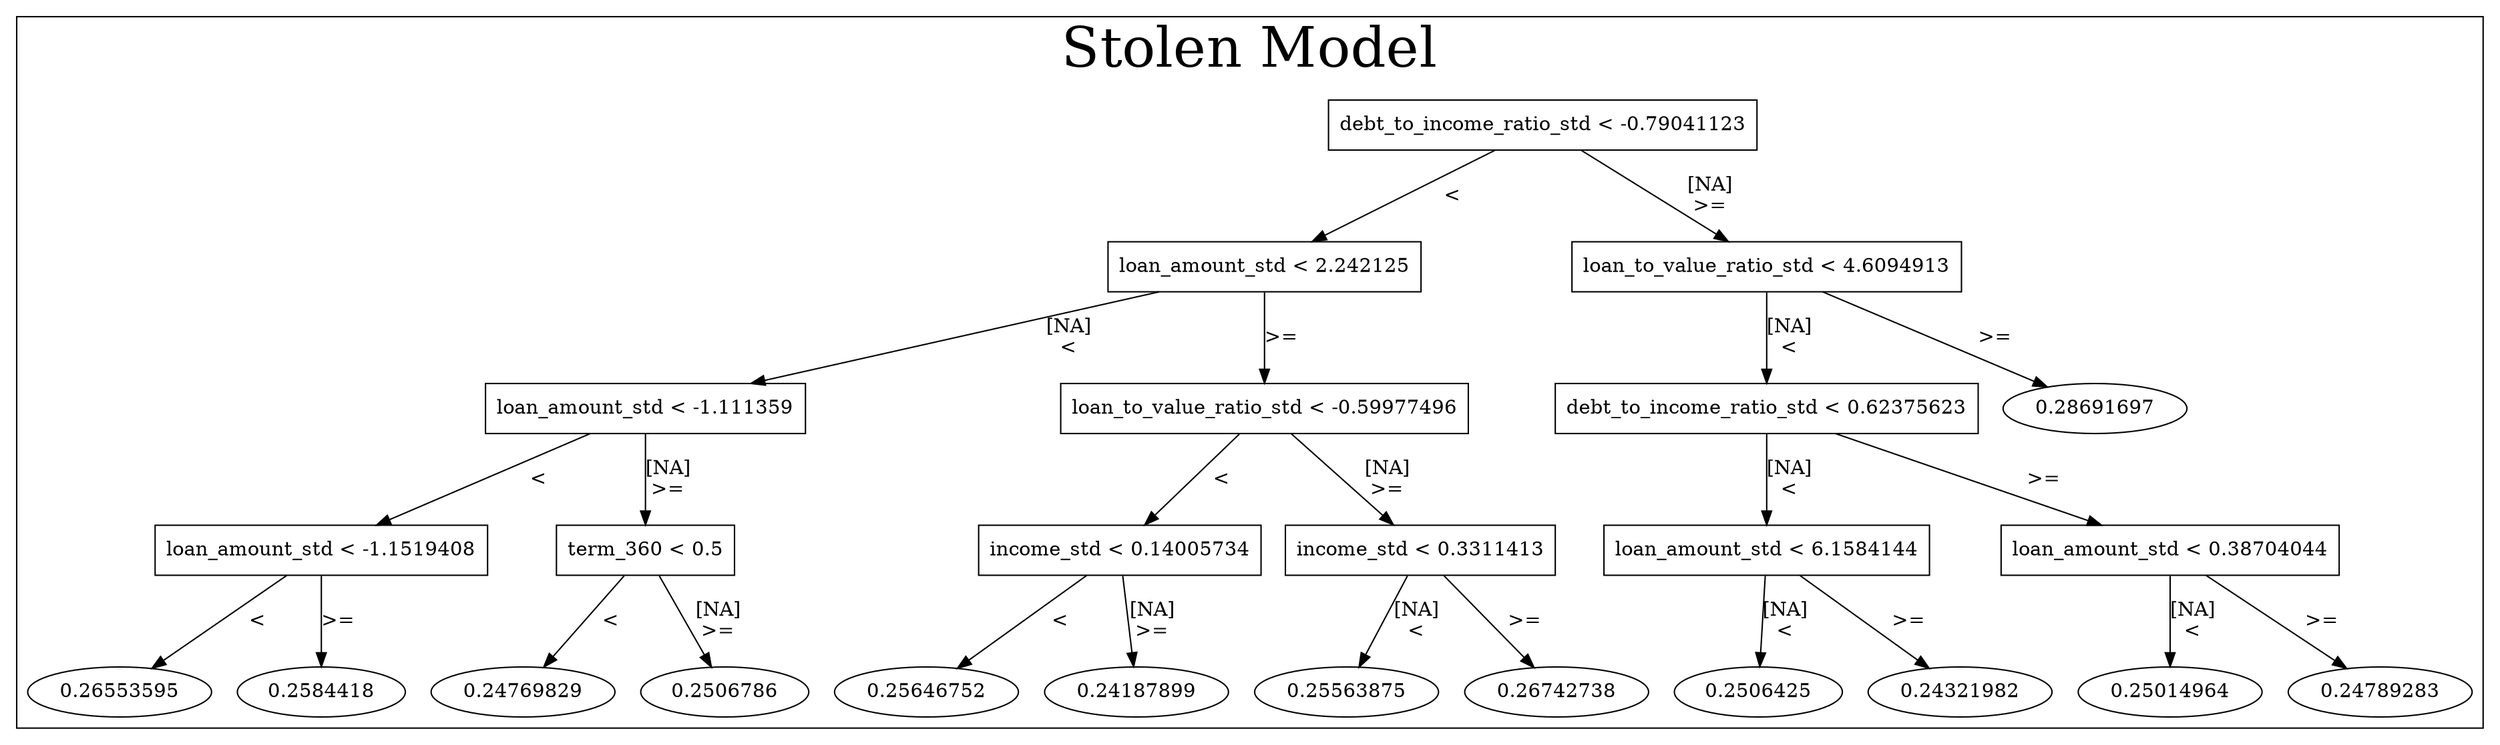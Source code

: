 /*
Generated by:
    http://https://github.com/h2oai/h2o-3/tree/master/h2o-genmodel/src/main/java/hex/genmodel/tools/PrintMojo.java
*/

/*
On a mac:

$ brew install graphviz
$ dot -Tpng file.gv -o file.png
$ open file.png
*/

digraph G {

subgraph cluster_0 {
/* Nodes */

/* Level 0 */
{
"SG_0_Node_0" [shape=box, fontsize=14, label="debt_to_income_ratio_std < -0.79041123"]
}

/* Level 1 */
{
"SG_0_Node_1" [shape=box, fontsize=14, label="loan_amount_std < 2.242125"]
"SG_0_Node_2" [shape=box, fontsize=14, label="loan_to_value_ratio_std < 4.6094913"]
}

/* Level 2 */
{
"SG_0_Node_3" [shape=box, fontsize=14, label="loan_amount_std < -1.111359"]
"SG_0_Node_4" [shape=box, fontsize=14, label="loan_to_value_ratio_std < -0.59977496"]
"SG_0_Node_5" [shape=box, fontsize=14, label="debt_to_income_ratio_std < 0.62375623"]
"SG_0_Node_24" [fontsize=14, label="0.28691697"]
}

/* Level 3 */
{
"SG_0_Node_6" [shape=box, fontsize=14, label="loan_amount_std < -1.1519408"]
"SG_0_Node_7" [shape=box, fontsize=14, label="term_360 < 0.5"]
"SG_0_Node_8" [shape=box, fontsize=14, label="income_std < 0.14005734"]
"SG_0_Node_9" [shape=box, fontsize=14, label="income_std < 0.3311413"]
"SG_0_Node_10" [shape=box, fontsize=14, label="loan_amount_std < 6.1584144"]
"SG_0_Node_11" [shape=box, fontsize=14, label="loan_amount_std < 0.38704044"]
}

/* Level 4 */
{
"SG_0_Node_25" [fontsize=14, label="0.26553595"]
"SG_0_Node_26" [fontsize=14, label="0.2584418"]
"SG_0_Node_27" [fontsize=14, label="0.24769829"]
"SG_0_Node_28" [fontsize=14, label="0.2506786"]
"SG_0_Node_29" [fontsize=14, label="0.25646752"]
"SG_0_Node_30" [fontsize=14, label="0.24187899"]
"SG_0_Node_31" [fontsize=14, label="0.25563875"]
"SG_0_Node_32" [fontsize=14, label="0.26742738"]
"SG_0_Node_33" [fontsize=14, label="0.2506425"]
"SG_0_Node_34" [fontsize=14, label="0.24321982"]
"SG_0_Node_35" [fontsize=14, label="0.25014964"]
"SG_0_Node_36" [fontsize=14, label="0.24789283"]
}

/* Edges */
"SG_0_Node_0" -> "SG_0_Node_1" [fontsize=14, label="<
"]
"SG_0_Node_0" -> "SG_0_Node_2" [fontsize=14, label="[NA]
>=
"]
"SG_0_Node_2" -> "SG_0_Node_5" [fontsize=14, label="[NA]
<
"]
"SG_0_Node_2" -> "SG_0_Node_24" [fontsize=14, label=">=
"]
"SG_0_Node_5" -> "SG_0_Node_10" [fontsize=14, label="[NA]
<
"]
"SG_0_Node_5" -> "SG_0_Node_11" [fontsize=14, label=">=
"]
"SG_0_Node_11" -> "SG_0_Node_35" [fontsize=14, label="[NA]
<
"]
"SG_0_Node_11" -> "SG_0_Node_36" [fontsize=14, label=">=
"]
"SG_0_Node_10" -> "SG_0_Node_33" [fontsize=14, label="[NA]
<
"]
"SG_0_Node_10" -> "SG_0_Node_34" [fontsize=14, label=">=
"]
"SG_0_Node_1" -> "SG_0_Node_3" [fontsize=14, label="[NA]
<
"]
"SG_0_Node_1" -> "SG_0_Node_4" [fontsize=14, label=">=
"]
"SG_0_Node_4" -> "SG_0_Node_8" [fontsize=14, label="<
"]
"SG_0_Node_4" -> "SG_0_Node_9" [fontsize=14, label="[NA]
>=
"]
"SG_0_Node_9" -> "SG_0_Node_31" [fontsize=14, label="[NA]
<
"]
"SG_0_Node_9" -> "SG_0_Node_32" [fontsize=14, label=">=
"]
"SG_0_Node_8" -> "SG_0_Node_29" [fontsize=14, label="<
"]
"SG_0_Node_8" -> "SG_0_Node_30" [fontsize=14, label="[NA]
>=
"]
"SG_0_Node_3" -> "SG_0_Node_6" [fontsize=14, label="<
"]
"SG_0_Node_3" -> "SG_0_Node_7" [fontsize=14, label="[NA]
>=
"]
"SG_0_Node_7" -> "SG_0_Node_27" [fontsize=14, label="<
"]
"SG_0_Node_7" -> "SG_0_Node_28" [fontsize=14, label="[NA]
>=
"]
"SG_0_Node_6" -> "SG_0_Node_25" [fontsize=14, label="<
"]
"SG_0_Node_6" -> "SG_0_Node_26" [fontsize=14, label=">=
"]

fontsize=40
label="Stolen Model"
}

}

